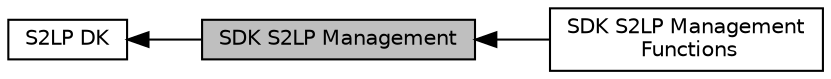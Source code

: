 digraph "SDK S2LP Management"
{
  edge [fontname="Helvetica",fontsize="10",labelfontname="Helvetica",labelfontsize="10"];
  node [fontname="Helvetica",fontsize="10",shape=box];
  rankdir=LR;
  Node2 [label="S2LP DK",height=0.2,width=0.4,color="black", fillcolor="white", style="filled",URL="$group___s2_l_p___d_k.html",tooltip=" "];
  Node3 [label="SDK S2LP Management\l Functions",height=0.2,width=0.4,color="black", fillcolor="white", style="filled",URL="$group___s_d_k___s2_l_p___m_a_n_a_g_e_m_e_n_t___f_u_n_c_t_i_o_n_s.html",tooltip=" "];
  Node1 [label="SDK S2LP Management",height=0.2,width=0.4,color="black", fillcolor="grey75", style="filled", fontcolor="black",tooltip=" "];
  Node2->Node1 [shape=plaintext, dir="back", style="solid"];
  Node1->Node3 [shape=plaintext, dir="back", style="solid"];
}

